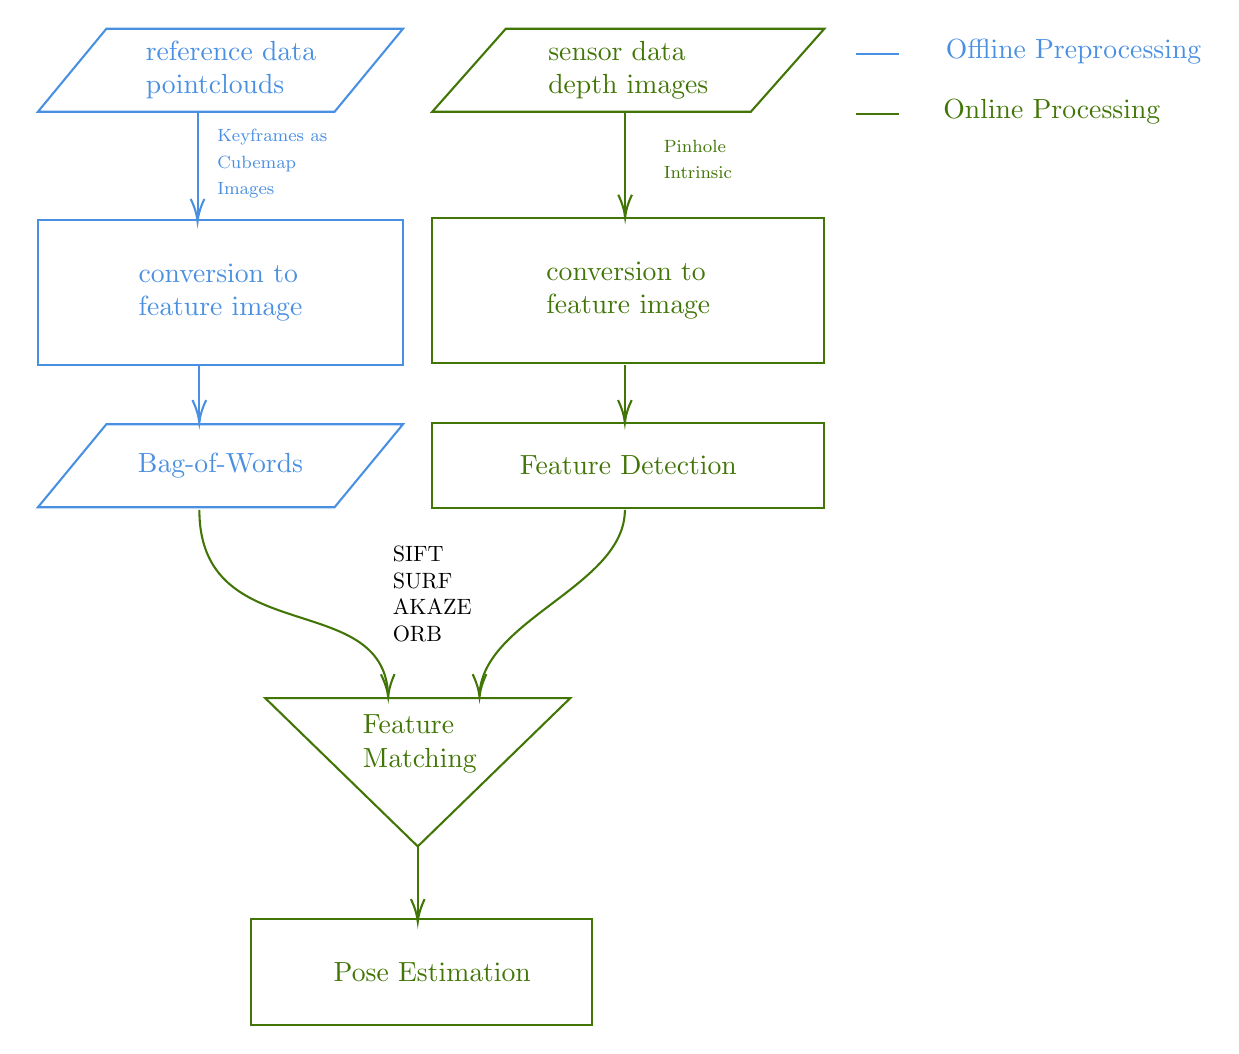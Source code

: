 \tikzset{every picture/.style={line width=0.75pt}} %set default line width to 0.75pt        

\begin{tikzpicture}[x=0.75pt,y=0.75pt,yscale=-1,xscale=1]
%uncomment if require: \path (0,519.5); %set diagram left start at 0, and has height of 519.5

%Flowchart: Data [id:dp9599947060349776] 
\draw  [color={rgb, 255:red, 74; green, 144; blue, 226 }  ,draw opacity=1 ] (60.98,13) -- (203.9,13) -- (170.92,53) -- (28,53) -- cycle ;
%Flowchart: Data [id:dp6428232547076108] 
\draw  [color={rgb, 255:red, 65; green, 117; blue, 5 }  ,draw opacity=1 ] (253.42,13) -- (406.9,13) -- (371.48,53) -- (218,53) -- cycle ;
%Flowchart: Process [id:dp1608692692695335] 
\draw  [color={rgb, 255:red, 65; green, 117; blue, 5 }  ,draw opacity=1 ] (218,104) -- (406.9,104) -- (406.9,174) -- (218,174) -- cycle ;
%Flowchart: Process [id:dp33893985253847336] 
\draw  [color={rgb, 255:red, 74; green, 144; blue, 226 }  ,draw opacity=1 ] (28,105) -- (203.9,105) -- (203.9,175) -- (28,175) -- cycle ;
%Straight Lines [id:da04782712814893719] 
\draw [color={rgb, 255:red, 74; green, 144; blue, 226 }  ,draw opacity=1 ]   (104.9,52.95) -- (104.9,103.95) ;
\draw [shift={(104.9,105.95)}, rotate = 270] [color={rgb, 255:red, 74; green, 144; blue, 226 }  ,draw opacity=1 ][line width=0.75]    (10.93,-3.29) .. controls (6.95,-1.4) and (3.31,-0.3) .. (0,0) .. controls (3.31,0.3) and (6.95,1.4) .. (10.93,3.29)   ;

%Straight Lines [id:da7341299406677789] 
\draw [color={rgb, 255:red, 65; green, 117; blue, 5 }  ,draw opacity=1 ]   (310.9,52.95) -- (310.9,101.95) ;
\draw [shift={(310.9,103.95)}, rotate = 270] [color={rgb, 255:red, 65; green, 117; blue, 5 }  ,draw opacity=1 ][line width=0.75]    (10.93,-3.29) .. controls (6.95,-1.4) and (3.31,-0.3) .. (0,0) .. controls (3.31,0.3) and (6.95,1.4) .. (10.93,3.29)   ;

%Straight Lines [id:da8466739584512232] 
\draw [color={rgb, 255:red, 74; green, 144; blue, 226 }  ,draw opacity=1 ]   (105.75,175) -- (105.75,200.87) ;
\draw [shift={(105.75,202.87)}, rotate = 270] [color={rgb, 255:red, 74; green, 144; blue, 226 }  ,draw opacity=1 ][line width=0.75]    (10.93,-3.29) .. controls (6.95,-1.4) and (3.31,-0.3) .. (0,0) .. controls (3.31,0.3) and (6.95,1.4) .. (10.93,3.29)   ;

%Flowchart: Data [id:dp9829119198657832] 
\draw  [color={rgb, 255:red, 74; green, 144; blue, 226 }  ,draw opacity=1 ] (60.98,203.55) -- (203.9,203.55) -- (170.92,243.55) -- (28,243.55) -- cycle ;
%Flowchart: Process [id:dp7985266301959889] 
\draw  [color={rgb, 255:red, 65; green, 117; blue, 5 }  ,draw opacity=1 ] (218,202.95) -- (406.9,202.95) -- (406.9,243.95) -- (218,243.95) -- cycle ;
%Flowchart: Merge [id:dp5897490340352475] 
\draw  [color={rgb, 255:red, 65; green, 117; blue, 5 }  ,draw opacity=1 ] (137.5,335.5) -- (284.5,335.5) -- (211,406.95) -- cycle ;
%Curve Lines [id:da7376618706424286] 
\draw [color={rgb, 255:red, 65; green, 117; blue, 5 }  ,draw opacity=1 ]   (105.78,244.87) .. controls (105.78,312.19) and (193.96,282.56) .. (196.69,333.38) ;
\draw [shift={(196.75,334.95)}, rotate = 268.92] [color={rgb, 255:red, 65; green, 117; blue, 5 }  ,draw opacity=1 ][line width=0.75]    (10.93,-3.29) .. controls (6.95,-1.4) and (3.31,-0.3) .. (0,0) .. controls (3.31,0.3) and (6.95,1.4) .. (10.93,3.29)   ;

%Curve Lines [id:da031417808526526425] 
\draw [color={rgb, 255:red, 65; green, 117; blue, 5 }  ,draw opacity=1 ]   (310.78,244.87) .. controls (310.78,281.31) and (242.84,297.46) .. (240.8,333.3) ;
\draw [shift={(240.75,334.95)}, rotate = 270] [color={rgb, 255:red, 65; green, 117; blue, 5 }  ,draw opacity=1 ][line width=0.75]    (10.93,-3.29) .. controls (6.95,-1.4) and (3.31,-0.3) .. (0,0) .. controls (3.31,0.3) and (6.95,1.4) .. (10.93,3.29)   ;

%Flowchart: Process [id:dp6519384117074126] 
\draw  [color={rgb, 255:red, 65; green, 117; blue, 5 }  ,draw opacity=1 ] (130.75,442.15) -- (294.75,442.15) -- (294.75,493.15) -- (130.75,493.15) -- cycle ;
%Straight Lines [id:da11178033003390464] 
\draw [color={rgb, 255:red, 65; green, 117; blue, 5 }  ,draw opacity=1 ]   (211,406.95) -- (211,441.3) ;
\draw [shift={(211,443.3)}, rotate = 270] [color={rgb, 255:red, 65; green, 117; blue, 5 }  ,draw opacity=1 ][line width=0.75]    (10.93,-3.29) .. controls (6.95,-1.4) and (3.31,-0.3) .. (0,0) .. controls (3.31,0.3) and (6.95,1.4) .. (10.93,3.29)   ;

%Straight Lines [id:da5794219109061295] 
\draw [color={rgb, 255:red, 74; green, 144; blue, 226 }  ,draw opacity=1 ]   (422,25) -- (442.75,25) ;


%Straight Lines [id:da9483137381576471] 
\draw [color={rgb, 255:red, 65; green, 117; blue, 5 }  ,draw opacity=1 ]   (422,54) -- (442.75,54) ;


%Straight Lines [id:da6404550524489918] 
\draw [color={rgb, 255:red, 65; green, 117; blue, 5 }  ,draw opacity=1 ]   (310.78,174.87) -- (310.78,200.87) ;
\draw [shift={(310.78,202.87)}, rotate = 270] [color={rgb, 255:red, 65; green, 117; blue, 5 }  ,draw opacity=1 ][line width=0.75]    (10.93,-3.29) .. controls (6.95,-1.4) and (3.31,-0.3) .. (0,0) .. controls (3.31,0.3) and (6.95,1.4) .. (10.93,3.29)   ;


% Text Node
\draw (120.95,33) node [color={rgb, 255:red, 74; green, 144; blue, 226 }  ,opacity=1 ] [align=left] {reference data\\pointclouds};
% Text Node
\draw (312.45,33) node [color={rgb, 255:red, 65; green, 117; blue, 5 }  ,opacity=1 ] [align=left] {sensor data\\depth images};
% Text Node
\draw (312.45,139) node [color={rgb, 255:red, 65; green, 117; blue, 5 }  ,opacity=1 ] [align=left] {conversion to\\feature image};
% Text Node
\draw (115.95,140) node [color={rgb, 255:red, 74; green, 144; blue, 226 }  ,opacity=1 ] [align=left] {conversion to\\feature image};
% Text Node
\draw (115.95,223.55) node [color={rgb, 255:red, 74; green, 144; blue, 226 }  ,opacity=1 ] [align=left] {Bag-of-Words};
% Text Node
\draw (312.45,223.45) node [color={rgb, 255:red, 65; green, 117; blue, 5 }  ,opacity=1 ] [align=left] {Feature Detection};
% Text Node
\draw (212,357.5) node [color={rgb, 255:red, 65; green, 117; blue, 5 }  ,opacity=1 ] [align=left] {Feature\\Matching};
% Text Node
\draw (218,467.65) node [color={rgb, 255:red, 65; green, 117; blue, 5 }  ,opacity=1 ] [align=left] {Pose Estimation};
% Text Node
\draw (527,24) node [color={rgb, 255:red, 74; green, 144; blue, 226 }  ,opacity=1 ] [align=left] {Offline Preprocessing};
% Text Node
\draw (516.5,53) node [color={rgb, 255:red, 65; green, 117; blue, 5 }  ,opacity=1 ] [align=left] {Online Processing};
% Text Node
\draw (140.9,78) node [scale=0.8] [align=left] {{\footnotesize \textcolor[rgb]{0.29,0.56,0.89}{Keyframes as}}\\{\footnotesize \textcolor[rgb]{0.29,0.56,0.89}{Cubemap}}\\{\footnotesize \textcolor[rgb]{0.29,0.56,0.89}{Images}}};
% Text Node
\draw (346,76) node [scale=0.8,color={rgb, 255:red, 126; green, 211; blue, 33 }  ,opacity=1 ] [align=left] {{\footnotesize \textcolor[rgb]{0.25,0.46,0.02}{Pinhole}}\\{\footnotesize \textcolor[rgb]{0.25,0.46,0.02}{Intrinsic}}};
% Text Node
\draw (218,285.4) node [scale=0.8] [align=left] {SIFT\\SURF\\AKAZE\\ORB};


\end{tikzpicture}
